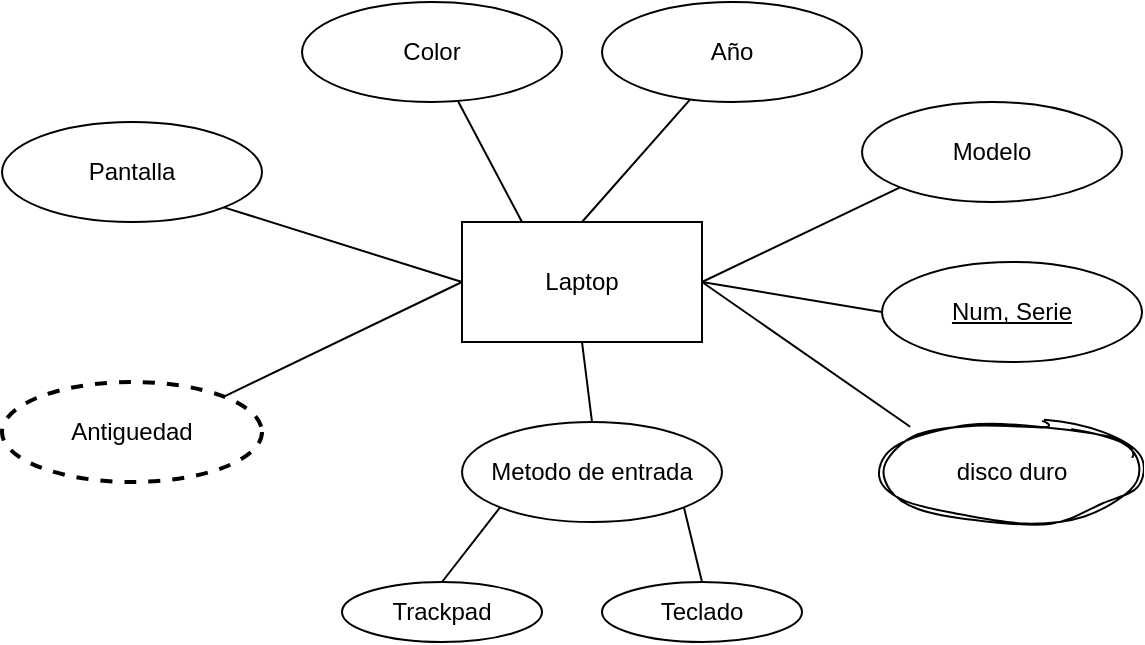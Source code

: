 <mxfile>
    <diagram id="_RFQgYy2rNsDDnYOEWqt" name="Atributos">
        <mxGraphModel dx="592" dy="489" grid="1" gridSize="10" guides="1" tooltips="1" connect="1" arrows="1" fold="1" page="1" pageScale="1" pageWidth="850" pageHeight="1100" math="0" shadow="0">
            <root>
                <mxCell id="0"/>
                <mxCell id="1" parent="0"/>
                <mxCell id="18" style="edgeStyle=none;html=1;exitX=0.5;exitY=1;exitDx=0;exitDy=0;entryX=0.5;entryY=0;entryDx=0;entryDy=0;endArrow=none;endFill=0;" edge="1" parent="1" source="2" target="8">
                    <mxGeometry relative="1" as="geometry"/>
                </mxCell>
                <mxCell id="2" value="Laptop" style="whiteSpace=wrap;html=1;" vertex="1" parent="1">
                    <mxGeometry x="250" y="150" width="120" height="60" as="geometry"/>
                </mxCell>
                <mxCell id="13" style="edgeStyle=none;html=1;entryX=0.25;entryY=0;entryDx=0;entryDy=0;endArrow=none;endFill=0;" edge="1" parent="1" source="3" target="2">
                    <mxGeometry relative="1" as="geometry"/>
                </mxCell>
                <mxCell id="3" value="Color" style="ellipse;whiteSpace=wrap;html=1;" vertex="1" parent="1">
                    <mxGeometry x="170" y="40" width="130" height="50" as="geometry"/>
                </mxCell>
                <mxCell id="14" style="edgeStyle=none;html=1;entryX=0.5;entryY=0;entryDx=0;entryDy=0;endArrow=none;endFill=0;" edge="1" parent="1" source="4" target="2">
                    <mxGeometry relative="1" as="geometry"/>
                </mxCell>
                <mxCell id="4" value="Año" style="ellipse;whiteSpace=wrap;html=1;" vertex="1" parent="1">
                    <mxGeometry x="320" y="40" width="130" height="50" as="geometry"/>
                </mxCell>
                <mxCell id="15" style="edgeStyle=none;html=1;exitX=0;exitY=1;exitDx=0;exitDy=0;entryX=1;entryY=0.5;entryDx=0;entryDy=0;endArrow=none;endFill=0;" edge="1" parent="1" source="5" target="2">
                    <mxGeometry relative="1" as="geometry"/>
                </mxCell>
                <mxCell id="5" value="Modelo" style="ellipse;whiteSpace=wrap;html=1;" vertex="1" parent="1">
                    <mxGeometry x="450" y="90" width="130" height="50" as="geometry"/>
                </mxCell>
                <mxCell id="16" style="edgeStyle=none;html=1;exitX=0;exitY=0.5;exitDx=0;exitDy=0;entryX=1;entryY=0.5;entryDx=0;entryDy=0;endArrow=none;endFill=0;" edge="1" parent="1" source="6" target="2">
                    <mxGeometry relative="1" as="geometry"/>
                </mxCell>
                <mxCell id="6" value="&lt;u&gt;Num, Serie&lt;/u&gt;" style="ellipse;whiteSpace=wrap;html=1;" vertex="1" parent="1">
                    <mxGeometry x="460" y="170" width="130" height="50" as="geometry"/>
                </mxCell>
                <mxCell id="17" style="edgeStyle=none;html=1;exitX=0;exitY=0;exitDx=0;exitDy=0;entryX=1;entryY=0.5;entryDx=0;entryDy=0;endArrow=none;endFill=0;" edge="1" parent="1" source="7" target="2">
                    <mxGeometry relative="1" as="geometry"/>
                </mxCell>
                <mxCell id="7" value="disco duro" style="ellipse;whiteSpace=wrap;html=1;strokeWidth=1;shadow=0;perimeterSpacing=7;gradientColor=none;sketch=1;curveFitting=1;jiggle=2;" vertex="1" parent="1">
                    <mxGeometry x="460" y="250" width="130" height="50" as="geometry"/>
                </mxCell>
                <mxCell id="19" style="edgeStyle=none;html=1;exitX=0;exitY=1;exitDx=0;exitDy=0;entryX=0.5;entryY=0;entryDx=0;entryDy=0;endArrow=none;endFill=0;" edge="1" parent="1" source="8" target="9">
                    <mxGeometry relative="1" as="geometry"/>
                </mxCell>
                <mxCell id="20" style="edgeStyle=none;html=1;exitX=1;exitY=1;exitDx=0;exitDy=0;entryX=0.5;entryY=0;entryDx=0;entryDy=0;endArrow=none;endFill=0;" edge="1" parent="1" source="8" target="10">
                    <mxGeometry relative="1" as="geometry"/>
                </mxCell>
                <mxCell id="8" value="Metodo de entrada" style="ellipse;whiteSpace=wrap;html=1;" vertex="1" parent="1">
                    <mxGeometry x="250" y="250" width="130" height="50" as="geometry"/>
                </mxCell>
                <mxCell id="9" value="Trackpad" style="ellipse;whiteSpace=wrap;html=1;" vertex="1" parent="1">
                    <mxGeometry x="190" y="330" width="100" height="30" as="geometry"/>
                </mxCell>
                <mxCell id="10" value="Teclado" style="ellipse;whiteSpace=wrap;html=1;" vertex="1" parent="1">
                    <mxGeometry x="320" y="330" width="100" height="30" as="geometry"/>
                </mxCell>
                <mxCell id="22" style="edgeStyle=none;html=1;exitX=1;exitY=1;exitDx=0;exitDy=0;endArrow=none;endFill=0;entryX=0;entryY=0.5;entryDx=0;entryDy=0;" edge="1" parent="1" source="11" target="2">
                    <mxGeometry relative="1" as="geometry">
                        <mxPoint x="240" y="180" as="targetPoint"/>
                    </mxGeometry>
                </mxCell>
                <mxCell id="11" value="Pantalla" style="ellipse;whiteSpace=wrap;html=1;" vertex="1" parent="1">
                    <mxGeometry x="20" y="100" width="130" height="50" as="geometry"/>
                </mxCell>
                <mxCell id="21" style="edgeStyle=none;html=1;exitX=1;exitY=0;exitDx=0;exitDy=0;entryX=0;entryY=0.5;entryDx=0;entryDy=0;endArrow=none;endFill=0;" edge="1" parent="1" source="12" target="2">
                    <mxGeometry relative="1" as="geometry"/>
                </mxCell>
                <mxCell id="12" value="Antiguedad" style="ellipse;whiteSpace=wrap;html=1;dashed=1;strokeWidth=2;" vertex="1" parent="1">
                    <mxGeometry x="20" y="230" width="130" height="50" as="geometry"/>
                </mxCell>
            </root>
        </mxGraphModel>
    </diagram>
</mxfile>